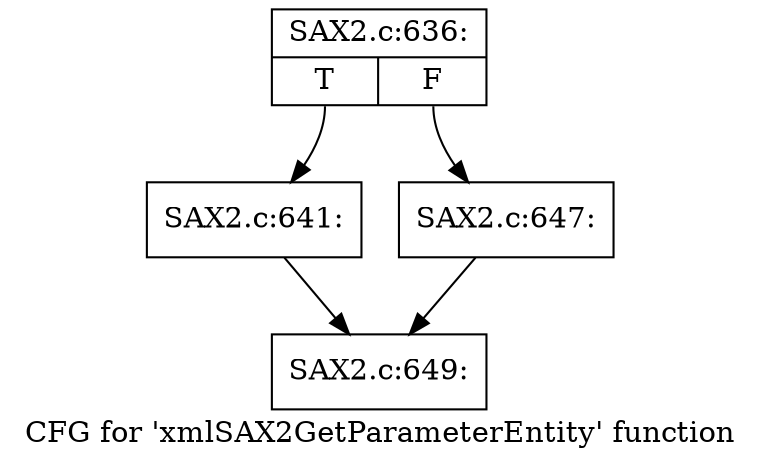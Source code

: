 digraph "CFG for 'xmlSAX2GetParameterEntity' function" {
	label="CFG for 'xmlSAX2GetParameterEntity' function";

	Node0x55f4ae65df00 [shape=record,label="{SAX2.c:636:|{<s0>T|<s1>F}}"];
	Node0x55f4ae65df00:s0 -> Node0x55f4ae642510;
	Node0x55f4ae65df00:s1 -> Node0x55f4ae64a120;
	Node0x55f4ae642510 [shape=record,label="{SAX2.c:641:}"];
	Node0x55f4ae642510 -> Node0x55f4ae64a2f0;
	Node0x55f4ae64a120 [shape=record,label="{SAX2.c:647:}"];
	Node0x55f4ae64a120 -> Node0x55f4ae64a2f0;
	Node0x55f4ae64a2f0 [shape=record,label="{SAX2.c:649:}"];
}
